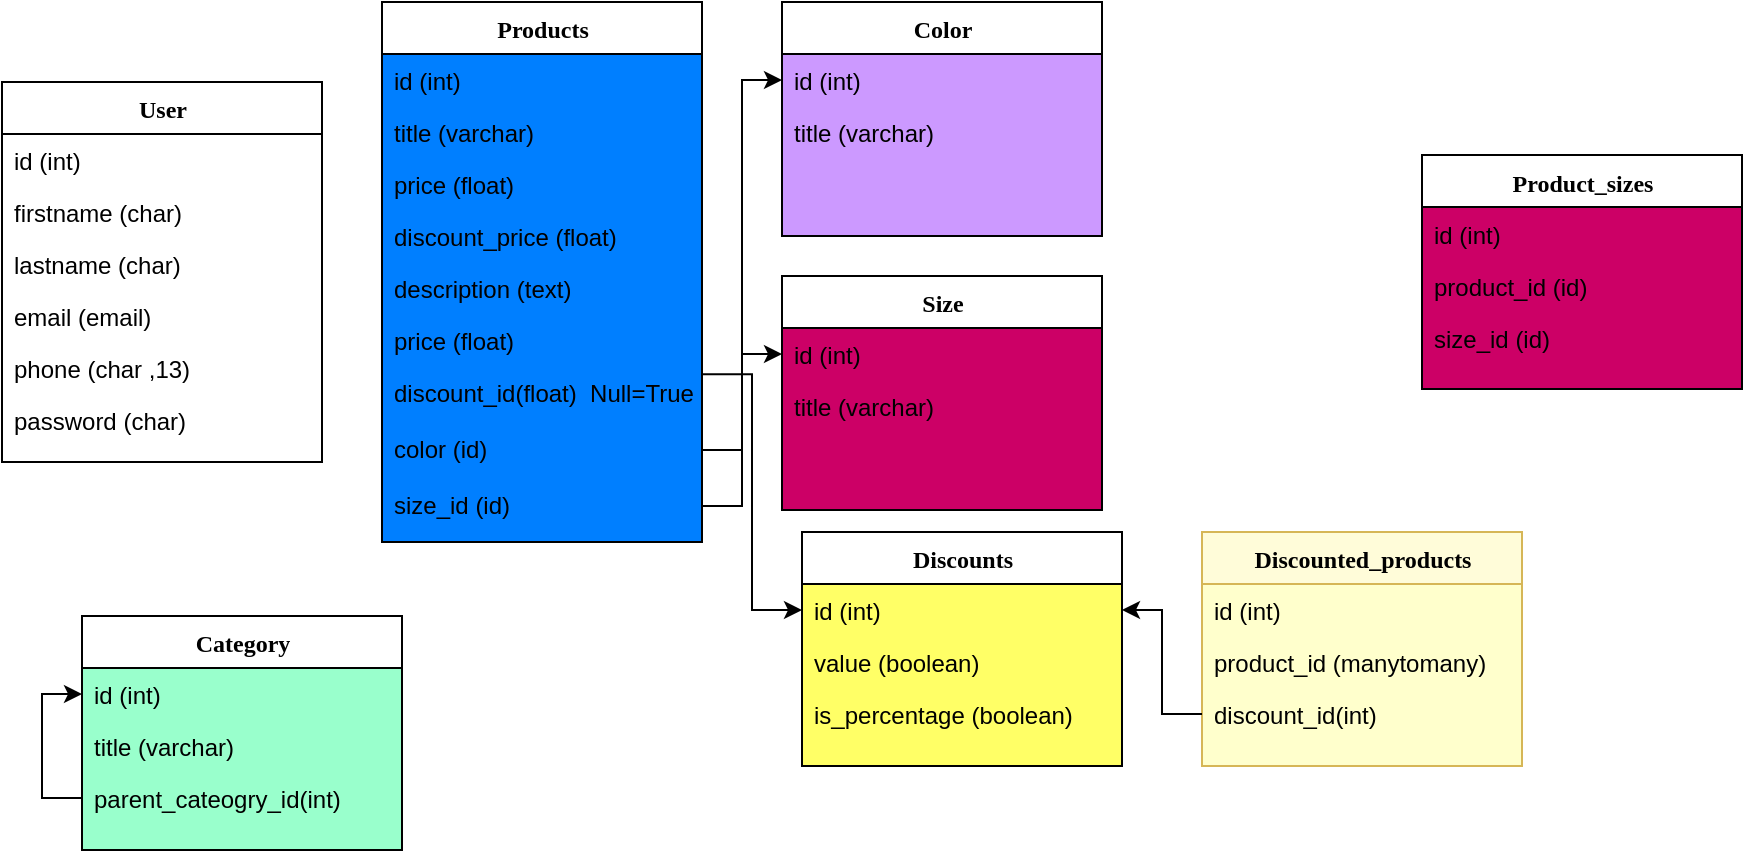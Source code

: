 <mxfile version="20.8.3" type="github">
  <diagram name="Page-1" id="9f46799a-70d6-7492-0946-bef42562c5a5">
    <mxGraphModel dx="1360" dy="775" grid="1" gridSize="10" guides="1" tooltips="1" connect="1" arrows="1" fold="1" page="1" pageScale="1" pageWidth="1100" pageHeight="850" background="#ffffff" math="0" shadow="0">
      <root>
        <mxCell id="0" />
        <mxCell id="1" parent="0" />
        <mxCell id="78961159f06e98e8-17" value="User" style="swimlane;html=1;fontStyle=1;align=center;verticalAlign=top;childLayout=stackLayout;horizontal=1;startSize=26;horizontalStack=0;resizeParent=1;resizeLast=0;collapsible=1;marginBottom=0;swimlaneFillColor=#ffffff;rounded=0;shadow=0;comic=0;labelBackgroundColor=none;strokeWidth=1;fillColor=none;fontFamily=Verdana;fontSize=12;" parent="1" vertex="1">
          <mxGeometry x="90" y="83" width="160" height="190" as="geometry" />
        </mxCell>
        <mxCell id="78961159f06e98e8-21" value="id (int)&lt;br&gt;&lt;br&gt;" style="text;html=1;strokeColor=none;fillColor=none;align=left;verticalAlign=top;spacingLeft=4;spacingRight=4;whiteSpace=wrap;overflow=hidden;rotatable=0;points=[[0,0.5],[1,0.5]];portConstraint=eastwest;" parent="78961159f06e98e8-17" vertex="1">
          <mxGeometry y="26" width="160" height="26" as="geometry" />
        </mxCell>
        <mxCell id="78961159f06e98e8-23" value="firstname (char)" style="text;html=1;strokeColor=none;fillColor=none;align=left;verticalAlign=top;spacingLeft=4;spacingRight=4;whiteSpace=wrap;overflow=hidden;rotatable=0;points=[[0,0.5],[1,0.5]];portConstraint=eastwest;" parent="78961159f06e98e8-17" vertex="1">
          <mxGeometry y="52" width="160" height="26" as="geometry" />
        </mxCell>
        <mxCell id="78961159f06e98e8-25" value="lastname (char)" style="text;html=1;strokeColor=none;fillColor=none;align=left;verticalAlign=top;spacingLeft=4;spacingRight=4;whiteSpace=wrap;overflow=hidden;rotatable=0;points=[[0,0.5],[1,0.5]];portConstraint=eastwest;" parent="78961159f06e98e8-17" vertex="1">
          <mxGeometry y="78" width="160" height="26" as="geometry" />
        </mxCell>
        <mxCell id="78961159f06e98e8-26" value="email (email)" style="text;html=1;strokeColor=none;fillColor=none;align=left;verticalAlign=top;spacingLeft=4;spacingRight=4;whiteSpace=wrap;overflow=hidden;rotatable=0;points=[[0,0.5],[1,0.5]];portConstraint=eastwest;" parent="78961159f06e98e8-17" vertex="1">
          <mxGeometry y="104" width="160" height="26" as="geometry" />
        </mxCell>
        <mxCell id="78961159f06e98e8-24" value="phone (char ,13)" style="text;html=1;strokeColor=none;fillColor=none;align=left;verticalAlign=top;spacingLeft=4;spacingRight=4;whiteSpace=wrap;overflow=hidden;rotatable=0;points=[[0,0.5],[1,0.5]];portConstraint=eastwest;" parent="78961159f06e98e8-17" vertex="1">
          <mxGeometry y="130" width="160" height="26" as="geometry" />
        </mxCell>
        <mxCell id="78961159f06e98e8-20" value="password (char)" style="text;html=1;strokeColor=none;fillColor=none;align=left;verticalAlign=top;spacingLeft=4;spacingRight=4;whiteSpace=wrap;overflow=hidden;rotatable=0;points=[[0,0.5],[1,0.5]];portConstraint=eastwest;" parent="78961159f06e98e8-17" vertex="1">
          <mxGeometry y="156" width="160" height="26" as="geometry" />
        </mxCell>
        <mxCell id="78961159f06e98e8-43" value="Category" style="swimlane;html=1;fontStyle=1;align=center;verticalAlign=top;childLayout=stackLayout;horizontal=1;startSize=26;horizontalStack=0;resizeParent=1;resizeLast=0;collapsible=1;marginBottom=0;swimlaneFillColor=#99FFCC;rounded=0;shadow=0;comic=0;labelBackgroundColor=none;strokeWidth=1;fillColor=none;fontFamily=Verdana;fontSize=12;" parent="1" vertex="1">
          <mxGeometry x="130" y="350" width="160" height="117" as="geometry" />
        </mxCell>
        <mxCell id="78961159f06e98e8-44" value="id (int)" style="text;html=1;strokeColor=none;fillColor=none;align=left;verticalAlign=top;spacingLeft=4;spacingRight=4;whiteSpace=wrap;overflow=hidden;rotatable=0;points=[[0,0.5],[1,0.5]];portConstraint=eastwest;" parent="78961159f06e98e8-43" vertex="1">
          <mxGeometry y="26" width="160" height="26" as="geometry" />
        </mxCell>
        <mxCell id="78961159f06e98e8-45" value="title (varchar)" style="text;html=1;strokeColor=none;fillColor=none;align=left;verticalAlign=top;spacingLeft=4;spacingRight=4;whiteSpace=wrap;overflow=hidden;rotatable=0;points=[[0,0.5],[1,0.5]];portConstraint=eastwest;" parent="78961159f06e98e8-43" vertex="1">
          <mxGeometry y="52" width="160" height="26" as="geometry" />
        </mxCell>
        <mxCell id="2yD11-zQO2KMrGkMFxLH-42" style="edgeStyle=orthogonalEdgeStyle;rounded=0;orthogonalLoop=1;jettySize=auto;html=1;exitX=0;exitY=0.5;exitDx=0;exitDy=0;entryX=0;entryY=0.5;entryDx=0;entryDy=0;" edge="1" parent="78961159f06e98e8-43" source="78961159f06e98e8-49" target="78961159f06e98e8-44">
          <mxGeometry relative="1" as="geometry" />
        </mxCell>
        <mxCell id="78961159f06e98e8-49" value="parent_cateogry_id(int)" style="text;html=1;strokeColor=none;fillColor=none;align=left;verticalAlign=top;spacingLeft=4;spacingRight=4;whiteSpace=wrap;overflow=hidden;rotatable=0;points=[[0,0.5],[1,0.5]];portConstraint=eastwest;" parent="78961159f06e98e8-43" vertex="1">
          <mxGeometry y="78" width="160" height="26" as="geometry" />
        </mxCell>
        <mxCell id="2yD11-zQO2KMrGkMFxLH-7" value="Color" style="swimlane;html=1;fontStyle=1;align=center;verticalAlign=top;childLayout=stackLayout;horizontal=1;startSize=26;horizontalStack=0;resizeParent=1;resizeLast=0;collapsible=1;marginBottom=0;swimlaneFillColor=#CC99FF;rounded=0;shadow=0;comic=0;labelBackgroundColor=none;strokeWidth=1;fillColor=none;fontFamily=Verdana;fontSize=12;" vertex="1" parent="1">
          <mxGeometry x="480" y="43" width="160" height="117" as="geometry" />
        </mxCell>
        <mxCell id="2yD11-zQO2KMrGkMFxLH-8" value="id (int)" style="text;html=1;strokeColor=none;fillColor=none;align=left;verticalAlign=top;spacingLeft=4;spacingRight=4;whiteSpace=wrap;overflow=hidden;rotatable=0;points=[[0,0.5],[1,0.5]];portConstraint=eastwest;" vertex="1" parent="2yD11-zQO2KMrGkMFxLH-7">
          <mxGeometry y="26" width="160" height="26" as="geometry" />
        </mxCell>
        <mxCell id="2yD11-zQO2KMrGkMFxLH-9" value="title (varchar)" style="text;html=1;strokeColor=none;fillColor=none;align=left;verticalAlign=top;spacingLeft=4;spacingRight=4;whiteSpace=wrap;overflow=hidden;rotatable=0;points=[[0,0.5],[1,0.5]];portConstraint=eastwest;" vertex="1" parent="2yD11-zQO2KMrGkMFxLH-7">
          <mxGeometry y="52" width="160" height="26" as="geometry" />
        </mxCell>
        <mxCell id="2yD11-zQO2KMrGkMFxLH-12" value="Size" style="swimlane;html=1;fontStyle=1;align=center;verticalAlign=top;childLayout=stackLayout;horizontal=1;startSize=26;horizontalStack=0;resizeParent=1;resizeLast=0;collapsible=1;marginBottom=0;swimlaneFillColor=#CC0066;rounded=0;shadow=0;comic=0;labelBackgroundColor=none;strokeWidth=1;fillColor=none;fontFamily=Verdana;fontSize=12;" vertex="1" parent="1">
          <mxGeometry x="480" y="180" width="160" height="117" as="geometry" />
        </mxCell>
        <mxCell id="2yD11-zQO2KMrGkMFxLH-13" value="id (int)" style="text;html=1;strokeColor=none;fillColor=none;align=left;verticalAlign=top;spacingLeft=4;spacingRight=4;whiteSpace=wrap;overflow=hidden;rotatable=0;points=[[0,0.5],[1,0.5]];portConstraint=eastwest;" vertex="1" parent="2yD11-zQO2KMrGkMFxLH-12">
          <mxGeometry y="26" width="160" height="26" as="geometry" />
        </mxCell>
        <mxCell id="2yD11-zQO2KMrGkMFxLH-14" value="title (varchar)" style="text;html=1;strokeColor=none;fillColor=none;align=left;verticalAlign=top;spacingLeft=4;spacingRight=4;whiteSpace=wrap;overflow=hidden;rotatable=0;points=[[0,0.5],[1,0.5]];portConstraint=eastwest;" vertex="1" parent="2yD11-zQO2KMrGkMFxLH-12">
          <mxGeometry y="52" width="160" height="26" as="geometry" />
        </mxCell>
        <mxCell id="2yD11-zQO2KMrGkMFxLH-16" value="Products" style="swimlane;html=1;fontStyle=1;align=center;verticalAlign=top;childLayout=stackLayout;horizontal=1;startSize=26;horizontalStack=0;resizeParent=1;resizeLast=0;collapsible=1;marginBottom=0;swimlaneFillColor=#007FFF;rounded=0;shadow=0;comic=0;labelBackgroundColor=none;strokeWidth=1;fillColor=none;fontFamily=Verdana;fontSize=12;" vertex="1" parent="1">
          <mxGeometry x="280" y="43" width="160" height="270" as="geometry" />
        </mxCell>
        <mxCell id="2yD11-zQO2KMrGkMFxLH-17" value="id (int)" style="text;html=1;strokeColor=none;fillColor=none;align=left;verticalAlign=top;spacingLeft=4;spacingRight=4;whiteSpace=wrap;overflow=hidden;rotatable=0;points=[[0,0.5],[1,0.5]];portConstraint=eastwest;" vertex="1" parent="2yD11-zQO2KMrGkMFxLH-16">
          <mxGeometry y="26" width="160" height="26" as="geometry" />
        </mxCell>
        <mxCell id="2yD11-zQO2KMrGkMFxLH-18" value="title (varchar)" style="text;html=1;strokeColor=none;fillColor=none;align=left;verticalAlign=top;spacingLeft=4;spacingRight=4;whiteSpace=wrap;overflow=hidden;rotatable=0;points=[[0,0.5],[1,0.5]];portConstraint=eastwest;" vertex="1" parent="2yD11-zQO2KMrGkMFxLH-16">
          <mxGeometry y="52" width="160" height="26" as="geometry" />
        </mxCell>
        <mxCell id="2yD11-zQO2KMrGkMFxLH-20" value="price (float)&lt;br&gt;&lt;br&gt;" style="text;html=1;strokeColor=none;fillColor=none;align=left;verticalAlign=top;spacingLeft=4;spacingRight=4;whiteSpace=wrap;overflow=hidden;rotatable=0;points=[[0,0.5],[1,0.5]];portConstraint=eastwest;" vertex="1" parent="2yD11-zQO2KMrGkMFxLH-16">
          <mxGeometry y="78" width="160" height="26" as="geometry" />
        </mxCell>
        <mxCell id="2yD11-zQO2KMrGkMFxLH-21" value="discount_price (float)&lt;br&gt;" style="text;html=1;strokeColor=none;fillColor=none;align=left;verticalAlign=top;spacingLeft=4;spacingRight=4;whiteSpace=wrap;overflow=hidden;rotatable=0;points=[[0,0.5],[1,0.5]];portConstraint=eastwest;" vertex="1" parent="2yD11-zQO2KMrGkMFxLH-16">
          <mxGeometry y="104" width="160" height="26" as="geometry" />
        </mxCell>
        <mxCell id="2yD11-zQO2KMrGkMFxLH-22" value="description (text)" style="text;html=1;strokeColor=none;fillColor=none;align=left;verticalAlign=top;spacingLeft=4;spacingRight=4;whiteSpace=wrap;overflow=hidden;rotatable=0;points=[[0,0.5],[1,0.5]];portConstraint=eastwest;" vertex="1" parent="2yD11-zQO2KMrGkMFxLH-16">
          <mxGeometry y="130" width="160" height="26" as="geometry" />
        </mxCell>
        <mxCell id="2yD11-zQO2KMrGkMFxLH-23" value="price (float)&lt;br&gt;&lt;br&gt;" style="text;html=1;strokeColor=none;fillColor=none;align=left;verticalAlign=top;spacingLeft=4;spacingRight=4;whiteSpace=wrap;overflow=hidden;rotatable=0;points=[[0,0.5],[1,0.5]];portConstraint=eastwest;" vertex="1" parent="2yD11-zQO2KMrGkMFxLH-16">
          <mxGeometry y="156" width="160" height="26" as="geometry" />
        </mxCell>
        <mxCell id="2yD11-zQO2KMrGkMFxLH-24" value="discount_id(float)&amp;nbsp; Null=True" style="text;html=1;strokeColor=none;fillColor=none;align=left;verticalAlign=top;spacingLeft=4;spacingRight=4;whiteSpace=wrap;overflow=hidden;rotatable=0;points=[[0,0.5],[1,0.5]];portConstraint=eastwest;" vertex="1" parent="2yD11-zQO2KMrGkMFxLH-16">
          <mxGeometry y="182" width="160" height="28" as="geometry" />
        </mxCell>
        <mxCell id="2yD11-zQO2KMrGkMFxLH-54" value="color (id)&amp;nbsp;" style="text;html=1;strokeColor=none;fillColor=none;align=left;verticalAlign=top;spacingLeft=4;spacingRight=4;whiteSpace=wrap;overflow=hidden;rotatable=0;points=[[0,0.5],[1,0.5]];portConstraint=eastwest;" vertex="1" parent="2yD11-zQO2KMrGkMFxLH-16">
          <mxGeometry y="210" width="160" height="28" as="geometry" />
        </mxCell>
        <mxCell id="2yD11-zQO2KMrGkMFxLH-55" value="size_id (id)&amp;nbsp;" style="text;html=1;strokeColor=none;fillColor=none;align=left;verticalAlign=top;spacingLeft=4;spacingRight=4;whiteSpace=wrap;overflow=hidden;rotatable=0;points=[[0,0.5],[1,0.5]];portConstraint=eastwest;" vertex="1" parent="2yD11-zQO2KMrGkMFxLH-16">
          <mxGeometry y="238" width="160" height="28" as="geometry" />
        </mxCell>
        <mxCell id="2yD11-zQO2KMrGkMFxLH-26" value="Discounts" style="swimlane;html=1;fontStyle=1;align=center;verticalAlign=top;childLayout=stackLayout;horizontal=1;startSize=26;horizontalStack=0;resizeParent=1;resizeLast=0;collapsible=1;marginBottom=0;swimlaneFillColor=#FFFF66;rounded=0;shadow=0;comic=0;labelBackgroundColor=none;strokeWidth=1;fillColor=none;fontFamily=Verdana;fontSize=12;" vertex="1" parent="1">
          <mxGeometry x="490" y="308" width="160" height="117" as="geometry" />
        </mxCell>
        <mxCell id="2yD11-zQO2KMrGkMFxLH-27" value="id (int)" style="text;html=1;strokeColor=none;fillColor=none;align=left;verticalAlign=top;spacingLeft=4;spacingRight=4;whiteSpace=wrap;overflow=hidden;rotatable=0;points=[[0,0.5],[1,0.5]];portConstraint=eastwest;" vertex="1" parent="2yD11-zQO2KMrGkMFxLH-26">
          <mxGeometry y="26" width="160" height="26" as="geometry" />
        </mxCell>
        <mxCell id="2yD11-zQO2KMrGkMFxLH-28" value="value (boolean)&lt;br&gt;&lt;br&gt;" style="text;html=1;strokeColor=none;fillColor=none;align=left;verticalAlign=top;spacingLeft=4;spacingRight=4;whiteSpace=wrap;overflow=hidden;rotatable=0;points=[[0,0.5],[1,0.5]];portConstraint=eastwest;" vertex="1" parent="2yD11-zQO2KMrGkMFxLH-26">
          <mxGeometry y="52" width="160" height="26" as="geometry" />
        </mxCell>
        <mxCell id="2yD11-zQO2KMrGkMFxLH-30" value="is_percentage (boolean)" style="text;html=1;strokeColor=none;fillColor=none;align=left;verticalAlign=top;spacingLeft=4;spacingRight=4;whiteSpace=wrap;overflow=hidden;rotatable=0;points=[[0,0.5],[1,0.5]];portConstraint=eastwest;" vertex="1" parent="2yD11-zQO2KMrGkMFxLH-26">
          <mxGeometry y="78" width="160" height="26" as="geometry" />
        </mxCell>
        <mxCell id="2yD11-zQO2KMrGkMFxLH-31" value="Discounted_products" style="swimlane;html=1;fontStyle=1;align=center;verticalAlign=top;childLayout=stackLayout;horizontal=1;startSize=26;horizontalStack=0;resizeParent=1;resizeLast=0;collapsible=1;marginBottom=0;swimlaneFillColor=#FFFFCC;rounded=0;shadow=0;comic=0;labelBackgroundColor=none;strokeWidth=1;fillColor=#FFFCD9;fontFamily=Verdana;fontSize=12;strokeColor=#d6b656;" vertex="1" parent="1">
          <mxGeometry x="690" y="308" width="160" height="117" as="geometry" />
        </mxCell>
        <mxCell id="2yD11-zQO2KMrGkMFxLH-32" value="id (int)" style="text;html=1;strokeColor=none;fillColor=none;align=left;verticalAlign=top;spacingLeft=4;spacingRight=4;whiteSpace=wrap;overflow=hidden;rotatable=0;points=[[0,0.5],[1,0.5]];portConstraint=eastwest;" vertex="1" parent="2yD11-zQO2KMrGkMFxLH-31">
          <mxGeometry y="26" width="160" height="26" as="geometry" />
        </mxCell>
        <mxCell id="2yD11-zQO2KMrGkMFxLH-35" value="product_id (manytomany)" style="text;html=1;strokeColor=none;fillColor=none;align=left;verticalAlign=top;spacingLeft=4;spacingRight=4;whiteSpace=wrap;overflow=hidden;rotatable=0;points=[[0,0.5],[1,0.5]];portConstraint=eastwest;" vertex="1" parent="2yD11-zQO2KMrGkMFxLH-31">
          <mxGeometry y="52" width="160" height="26" as="geometry" />
        </mxCell>
        <mxCell id="2yD11-zQO2KMrGkMFxLH-36" value="discount_id(int)" style="text;html=1;strokeColor=none;fillColor=none;align=left;verticalAlign=top;spacingLeft=4;spacingRight=4;whiteSpace=wrap;overflow=hidden;rotatable=0;points=[[0,0.5],[1,0.5]];portConstraint=eastwest;" vertex="1" parent="2yD11-zQO2KMrGkMFxLH-31">
          <mxGeometry y="78" width="160" height="26" as="geometry" />
        </mxCell>
        <mxCell id="2yD11-zQO2KMrGkMFxLH-40" style="edgeStyle=orthogonalEdgeStyle;rounded=0;orthogonalLoop=1;jettySize=auto;html=1;exitX=1;exitY=0.148;exitDx=0;exitDy=0;entryX=0;entryY=0.5;entryDx=0;entryDy=0;exitPerimeter=0;" edge="1" parent="1" source="2yD11-zQO2KMrGkMFxLH-24" target="2yD11-zQO2KMrGkMFxLH-27">
          <mxGeometry relative="1" as="geometry" />
        </mxCell>
        <mxCell id="2yD11-zQO2KMrGkMFxLH-41" style="edgeStyle=orthogonalEdgeStyle;rounded=0;orthogonalLoop=1;jettySize=auto;html=1;exitX=0;exitY=0.5;exitDx=0;exitDy=0;entryX=1;entryY=0.5;entryDx=0;entryDy=0;" edge="1" parent="1" source="2yD11-zQO2KMrGkMFxLH-36" target="2yD11-zQO2KMrGkMFxLH-27">
          <mxGeometry relative="1" as="geometry" />
        </mxCell>
        <mxCell id="2yD11-zQO2KMrGkMFxLH-57" style="edgeStyle=orthogonalEdgeStyle;rounded=0;orthogonalLoop=1;jettySize=auto;html=1;entryX=0;entryY=0.5;entryDx=0;entryDy=0;" edge="1" parent="1" source="2yD11-zQO2KMrGkMFxLH-54" target="2yD11-zQO2KMrGkMFxLH-8">
          <mxGeometry relative="1" as="geometry" />
        </mxCell>
        <mxCell id="2yD11-zQO2KMrGkMFxLH-58" style="edgeStyle=orthogonalEdgeStyle;rounded=0;orthogonalLoop=1;jettySize=auto;html=1;entryX=0;entryY=0.5;entryDx=0;entryDy=0;" edge="1" parent="1" source="2yD11-zQO2KMrGkMFxLH-55" target="2yD11-zQO2KMrGkMFxLH-13">
          <mxGeometry relative="1" as="geometry" />
        </mxCell>
        <mxCell id="2yD11-zQO2KMrGkMFxLH-60" value="Product_sizes" style="swimlane;html=1;fontStyle=1;align=center;verticalAlign=top;childLayout=stackLayout;horizontal=1;startSize=26;horizontalStack=0;resizeParent=1;resizeLast=0;collapsible=1;marginBottom=0;swimlaneFillColor=#CC0066;rounded=0;shadow=0;comic=0;labelBackgroundColor=none;strokeWidth=1;fillColor=none;fontFamily=Verdana;fontSize=12;" vertex="1" parent="1">
          <mxGeometry x="800" y="119.5" width="160" height="117" as="geometry" />
        </mxCell>
        <mxCell id="2yD11-zQO2KMrGkMFxLH-61" value="id (int)" style="text;html=1;strokeColor=none;fillColor=none;align=left;verticalAlign=top;spacingLeft=4;spacingRight=4;whiteSpace=wrap;overflow=hidden;rotatable=0;points=[[0,0.5],[1,0.5]];portConstraint=eastwest;" vertex="1" parent="2yD11-zQO2KMrGkMFxLH-60">
          <mxGeometry y="26" width="160" height="26" as="geometry" />
        </mxCell>
        <mxCell id="2yD11-zQO2KMrGkMFxLH-62" value="product_id (id)" style="text;html=1;strokeColor=none;fillColor=none;align=left;verticalAlign=top;spacingLeft=4;spacingRight=4;whiteSpace=wrap;overflow=hidden;rotatable=0;points=[[0,0.5],[1,0.5]];portConstraint=eastwest;" vertex="1" parent="2yD11-zQO2KMrGkMFxLH-60">
          <mxGeometry y="52" width="160" height="26" as="geometry" />
        </mxCell>
        <mxCell id="2yD11-zQO2KMrGkMFxLH-63" value="size_id (id)" style="text;html=1;strokeColor=none;fillColor=none;align=left;verticalAlign=top;spacingLeft=4;spacingRight=4;whiteSpace=wrap;overflow=hidden;rotatable=0;points=[[0,0.5],[1,0.5]];portConstraint=eastwest;" vertex="1" parent="2yD11-zQO2KMrGkMFxLH-60">
          <mxGeometry y="78" width="160" height="26" as="geometry" />
        </mxCell>
      </root>
    </mxGraphModel>
  </diagram>
</mxfile>
